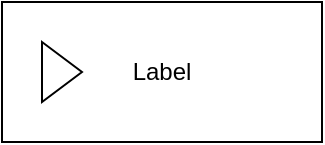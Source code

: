 <mxfile version="24.7.17">
  <diagram name="第 1 页" id="EkguOhq5_5z_8HTEQYqG">
    <mxGraphModel dx="1150" dy="503" grid="1" gridSize="10" guides="1" tooltips="1" connect="1" arrows="1" fold="1" page="1" pageScale="1" pageWidth="827" pageHeight="1169" math="0" shadow="0">
      <root>
        <mxCell id="0" />
        <mxCell id="1" parent="0" />
        <mxCell id="LdSaSLIQPFd35gRrthEo-6" value="Label" style="html=1;whiteSpace=wrap;container=1;recursiveResize=0;collapsible=0;" vertex="1" parent="1">
          <mxGeometry x="80" y="240" width="160" height="70" as="geometry" />
        </mxCell>
        <mxCell id="LdSaSLIQPFd35gRrthEo-7" value="" style="triangle;html=1;whiteSpace=wrap;" vertex="1" parent="LdSaSLIQPFd35gRrthEo-6">
          <mxGeometry x="20" y="20" width="20" height="30" as="geometry" />
        </mxCell>
      </root>
    </mxGraphModel>
  </diagram>
</mxfile>
